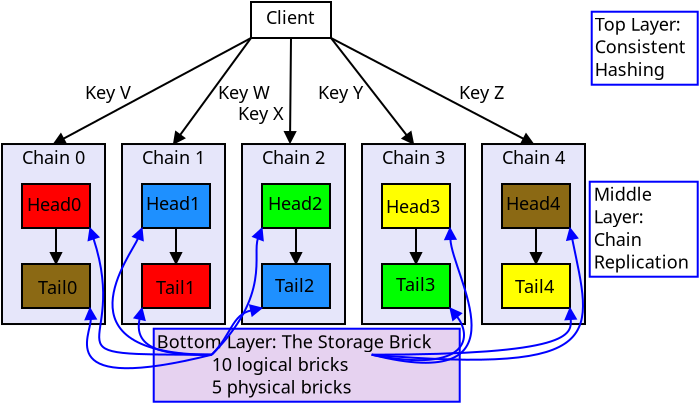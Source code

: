 <?xml version="1.0" encoding="UTF-8"?>
<dia:diagram xmlns:dia="http://www.lysator.liu.se/~alla/dia/">
  <dia:layer name="Background" visible="true" active="true">
    <dia:object type="Standard - Box" version="0" id="O0">
      <dia:attribute name="obj_pos">
        <dia:point val="30,0.85"/>
      </dia:attribute>
      <dia:attribute name="obj_bb">
        <dia:rectangle val="29.95,0.8;35.35,4.55"/>
      </dia:attribute>
      <dia:attribute name="elem_corner">
        <dia:point val="30,0.85"/>
      </dia:attribute>
      <dia:attribute name="elem_width">
        <dia:real val="5.3"/>
      </dia:attribute>
      <dia:attribute name="elem_height">
        <dia:real val="3.65"/>
      </dia:attribute>
      <dia:attribute name="border_width">
        <dia:real val="0.1"/>
      </dia:attribute>
      <dia:attribute name="border_color">
        <dia:color val="#0000ff"/>
      </dia:attribute>
      <dia:attribute name="show_background">
        <dia:boolean val="true"/>
      </dia:attribute>
    </dia:object>
    <dia:object type="Standard - Box" version="0" id="O1">
      <dia:attribute name="obj_pos">
        <dia:point val="29.9,9.35"/>
      </dia:attribute>
      <dia:attribute name="obj_bb">
        <dia:rectangle val="29.85,9.3;35.35,14.15"/>
      </dia:attribute>
      <dia:attribute name="elem_corner">
        <dia:point val="29.9,9.35"/>
      </dia:attribute>
      <dia:attribute name="elem_width">
        <dia:real val="5.4"/>
      </dia:attribute>
      <dia:attribute name="elem_height">
        <dia:real val="4.75"/>
      </dia:attribute>
      <dia:attribute name="border_width">
        <dia:real val="0.1"/>
      </dia:attribute>
      <dia:attribute name="border_color">
        <dia:color val="#0000ff"/>
      </dia:attribute>
      <dia:attribute name="show_background">
        <dia:boolean val="true"/>
      </dia:attribute>
    </dia:object>
    <dia:object type="Standard - Box" version="0" id="O2">
      <dia:attribute name="obj_pos">
        <dia:point val="8.1,16.7"/>
      </dia:attribute>
      <dia:attribute name="obj_bb">
        <dia:rectangle val="8.05,16.65;23.45,20.4"/>
      </dia:attribute>
      <dia:attribute name="elem_corner">
        <dia:point val="8.1,16.7"/>
      </dia:attribute>
      <dia:attribute name="elem_width">
        <dia:real val="15.3"/>
      </dia:attribute>
      <dia:attribute name="elem_height">
        <dia:real val="3.65"/>
      </dia:attribute>
      <dia:attribute name="border_width">
        <dia:real val="0.1"/>
      </dia:attribute>
      <dia:attribute name="border_color">
        <dia:color val="#0000ff"/>
      </dia:attribute>
      <dia:attribute name="inner_color">
        <dia:color val="#e6d2f0"/>
      </dia:attribute>
      <dia:attribute name="show_background">
        <dia:boolean val="true"/>
      </dia:attribute>
    </dia:object>
    <dia:group>
      <dia:group>
        <dia:object type="Standard - Box" version="0" id="O3">
          <dia:attribute name="obj_pos">
            <dia:point val="0.514,7.465"/>
          </dia:attribute>
          <dia:attribute name="obj_bb">
            <dia:rectangle val="0.464,7.415;5.714,16.515"/>
          </dia:attribute>
          <dia:attribute name="elem_corner">
            <dia:point val="0.514,7.465"/>
          </dia:attribute>
          <dia:attribute name="elem_width">
            <dia:real val="5.15"/>
          </dia:attribute>
          <dia:attribute name="elem_height">
            <dia:real val="9"/>
          </dia:attribute>
          <dia:attribute name="border_width">
            <dia:real val="0.1"/>
          </dia:attribute>
          <dia:attribute name="inner_color">
            <dia:color val="#e6e6fa"/>
          </dia:attribute>
          <dia:attribute name="show_background">
            <dia:boolean val="true"/>
          </dia:attribute>
        </dia:object>
        <dia:object type="Standard - Box" version="0" id="O4">
          <dia:attribute name="obj_pos">
            <dia:point val="1.514,9.464"/>
          </dia:attribute>
          <dia:attribute name="obj_bb">
            <dia:rectangle val="1.464,9.415;4.964,11.714"/>
          </dia:attribute>
          <dia:attribute name="elem_corner">
            <dia:point val="1.514,9.464"/>
          </dia:attribute>
          <dia:attribute name="elem_width">
            <dia:real val="3.4"/>
          </dia:attribute>
          <dia:attribute name="elem_height">
            <dia:real val="2.2"/>
          </dia:attribute>
          <dia:attribute name="border_width">
            <dia:real val="0.1"/>
          </dia:attribute>
          <dia:attribute name="inner_color">
            <dia:color val="#ff0000"/>
          </dia:attribute>
          <dia:attribute name="show_background">
            <dia:boolean val="true"/>
          </dia:attribute>
        </dia:object>
        <dia:object type="Standard - Box" version="0" id="O5">
          <dia:attribute name="obj_pos">
            <dia:point val="1.514,13.464"/>
          </dia:attribute>
          <dia:attribute name="obj_bb">
            <dia:rectangle val="1.464,13.415;4.964,15.714"/>
          </dia:attribute>
          <dia:attribute name="elem_corner">
            <dia:point val="1.514,13.464"/>
          </dia:attribute>
          <dia:attribute name="elem_width">
            <dia:real val="3.4"/>
          </dia:attribute>
          <dia:attribute name="elem_height">
            <dia:real val="2.2"/>
          </dia:attribute>
          <dia:attribute name="border_width">
            <dia:real val="0.1"/>
          </dia:attribute>
          <dia:attribute name="inner_color">
            <dia:color val="#8b6914"/>
          </dia:attribute>
          <dia:attribute name="show_background">
            <dia:boolean val="true"/>
          </dia:attribute>
        </dia:object>
        <dia:object type="Standard - Line" version="0" id="O6">
          <dia:attribute name="obj_pos">
            <dia:point val="3.214,13.464"/>
          </dia:attribute>
          <dia:attribute name="obj_bb">
            <dia:rectangle val="2.883,11.614;3.545,13.526"/>
          </dia:attribute>
          <dia:attribute name="conn_endpoints">
            <dia:point val="3.214,13.464"/>
            <dia:point val="3.214,11.665"/>
          </dia:attribute>
          <dia:attribute name="numcp">
            <dia:int val="1"/>
          </dia:attribute>
          <dia:attribute name="start_arrow">
            <dia:enum val="3"/>
          </dia:attribute>
          <dia:attribute name="start_arrow_length">
            <dia:real val="0.5"/>
          </dia:attribute>
          <dia:attribute name="start_arrow_width">
            <dia:real val="0.5"/>
          </dia:attribute>
          <dia:connections>
            <dia:connection handle="0" to="O5" connection="1"/>
            <dia:connection handle="1" to="O4" connection="6"/>
          </dia:connections>
        </dia:object>
        <dia:object type="Standard - Text" version="1" id="O7">
          <dia:attribute name="obj_pos">
            <dia:point val="1.514,8.464"/>
          </dia:attribute>
          <dia:attribute name="obj_bb">
            <dia:rectangle val="1.514,7.625;4.957,8.68"/>
          </dia:attribute>
          <dia:attribute name="text">
            <dia:composite type="text">
              <dia:attribute name="string">
                <dia:string>#Chain 0#</dia:string>
              </dia:attribute>
              <dia:attribute name="font">
                <dia:font family="sans" style="0" name="Helvetica"/>
              </dia:attribute>
              <dia:attribute name="height">
                <dia:real val="1.129"/>
              </dia:attribute>
              <dia:attribute name="pos">
                <dia:point val="1.514,8.464"/>
              </dia:attribute>
              <dia:attribute name="color">
                <dia:color val="#000000"/>
              </dia:attribute>
              <dia:attribute name="alignment">
                <dia:enum val="0"/>
              </dia:attribute>
            </dia:composite>
          </dia:attribute>
          <dia:attribute name="valign">
            <dia:enum val="3"/>
          </dia:attribute>
        </dia:object>
        <dia:object type="Standard - Text" version="1" id="O8">
          <dia:attribute name="obj_pos">
            <dia:point val="1.764,10.815"/>
          </dia:attribute>
          <dia:attribute name="obj_bb">
            <dia:rectangle val="1.764,9.975;4.699,11.03"/>
          </dia:attribute>
          <dia:attribute name="text">
            <dia:composite type="text">
              <dia:attribute name="string">
                <dia:string>#Head0#</dia:string>
              </dia:attribute>
              <dia:attribute name="font">
                <dia:font family="sans" style="0" name="Helvetica"/>
              </dia:attribute>
              <dia:attribute name="height">
                <dia:real val="1.129"/>
              </dia:attribute>
              <dia:attribute name="pos">
                <dia:point val="1.764,10.815"/>
              </dia:attribute>
              <dia:attribute name="color">
                <dia:color val="#000000"/>
              </dia:attribute>
              <dia:attribute name="alignment">
                <dia:enum val="0"/>
              </dia:attribute>
            </dia:composite>
          </dia:attribute>
          <dia:attribute name="valign">
            <dia:enum val="3"/>
          </dia:attribute>
        </dia:object>
        <dia:object type="Standard - Text" version="1" id="O9">
          <dia:attribute name="obj_pos">
            <dia:point val="2.314,14.964"/>
          </dia:attribute>
          <dia:attribute name="obj_bb">
            <dia:rectangle val="2.314,14.124;4.347,15.18"/>
          </dia:attribute>
          <dia:attribute name="text">
            <dia:composite type="text">
              <dia:attribute name="string">
                <dia:string>#Tail0#</dia:string>
              </dia:attribute>
              <dia:attribute name="font">
                <dia:font family="sans" style="0" name="Helvetica"/>
              </dia:attribute>
              <dia:attribute name="height">
                <dia:real val="1.129"/>
              </dia:attribute>
              <dia:attribute name="pos">
                <dia:point val="2.314,14.964"/>
              </dia:attribute>
              <dia:attribute name="color">
                <dia:color val="#000000"/>
              </dia:attribute>
              <dia:attribute name="alignment">
                <dia:enum val="0"/>
              </dia:attribute>
            </dia:composite>
          </dia:attribute>
          <dia:attribute name="valign">
            <dia:enum val="3"/>
          </dia:attribute>
        </dia:object>
      </dia:group>
      <dia:group>
        <dia:object type="Standard - Box" version="0" id="O10">
          <dia:attribute name="obj_pos">
            <dia:point val="6.514,7.465"/>
          </dia:attribute>
          <dia:attribute name="obj_bb">
            <dia:rectangle val="6.464,7.415;11.714,16.515"/>
          </dia:attribute>
          <dia:attribute name="elem_corner">
            <dia:point val="6.514,7.465"/>
          </dia:attribute>
          <dia:attribute name="elem_width">
            <dia:real val="5.15"/>
          </dia:attribute>
          <dia:attribute name="elem_height">
            <dia:real val="9"/>
          </dia:attribute>
          <dia:attribute name="border_width">
            <dia:real val="0.1"/>
          </dia:attribute>
          <dia:attribute name="inner_color">
            <dia:color val="#e6e6fa"/>
          </dia:attribute>
          <dia:attribute name="show_background">
            <dia:boolean val="true"/>
          </dia:attribute>
        </dia:object>
        <dia:object type="Standard - Box" version="0" id="O11">
          <dia:attribute name="obj_pos">
            <dia:point val="7.514,9.464"/>
          </dia:attribute>
          <dia:attribute name="obj_bb">
            <dia:rectangle val="7.464,9.415;10.964,11.714"/>
          </dia:attribute>
          <dia:attribute name="elem_corner">
            <dia:point val="7.514,9.464"/>
          </dia:attribute>
          <dia:attribute name="elem_width">
            <dia:real val="3.4"/>
          </dia:attribute>
          <dia:attribute name="elem_height">
            <dia:real val="2.2"/>
          </dia:attribute>
          <dia:attribute name="border_width">
            <dia:real val="0.1"/>
          </dia:attribute>
          <dia:attribute name="inner_color">
            <dia:color val="#1e90ff"/>
          </dia:attribute>
          <dia:attribute name="show_background">
            <dia:boolean val="true"/>
          </dia:attribute>
        </dia:object>
        <dia:object type="Standard - Box" version="0" id="O12">
          <dia:attribute name="obj_pos">
            <dia:point val="7.514,13.464"/>
          </dia:attribute>
          <dia:attribute name="obj_bb">
            <dia:rectangle val="7.464,13.415;10.964,15.714"/>
          </dia:attribute>
          <dia:attribute name="elem_corner">
            <dia:point val="7.514,13.464"/>
          </dia:attribute>
          <dia:attribute name="elem_width">
            <dia:real val="3.4"/>
          </dia:attribute>
          <dia:attribute name="elem_height">
            <dia:real val="2.2"/>
          </dia:attribute>
          <dia:attribute name="border_width">
            <dia:real val="0.1"/>
          </dia:attribute>
          <dia:attribute name="inner_color">
            <dia:color val="#ff0000"/>
          </dia:attribute>
          <dia:attribute name="show_background">
            <dia:boolean val="true"/>
          </dia:attribute>
        </dia:object>
        <dia:object type="Standard - Line" version="0" id="O13">
          <dia:attribute name="obj_pos">
            <dia:point val="9.214,13.464"/>
          </dia:attribute>
          <dia:attribute name="obj_bb">
            <dia:rectangle val="8.883,11.614;9.545,13.526"/>
          </dia:attribute>
          <dia:attribute name="conn_endpoints">
            <dia:point val="9.214,13.464"/>
            <dia:point val="9.214,11.665"/>
          </dia:attribute>
          <dia:attribute name="numcp">
            <dia:int val="1"/>
          </dia:attribute>
          <dia:attribute name="start_arrow">
            <dia:enum val="3"/>
          </dia:attribute>
          <dia:attribute name="start_arrow_length">
            <dia:real val="0.5"/>
          </dia:attribute>
          <dia:attribute name="start_arrow_width">
            <dia:real val="0.5"/>
          </dia:attribute>
          <dia:connections>
            <dia:connection handle="0" to="O12" connection="1"/>
            <dia:connection handle="1" to="O11" connection="6"/>
          </dia:connections>
        </dia:object>
        <dia:object type="Standard - Text" version="1" id="O14">
          <dia:attribute name="obj_pos">
            <dia:point val="7.514,8.464"/>
          </dia:attribute>
          <dia:attribute name="obj_bb">
            <dia:rectangle val="7.514,7.625;10.957,8.68"/>
          </dia:attribute>
          <dia:attribute name="text">
            <dia:composite type="text">
              <dia:attribute name="string">
                <dia:string>#Chain 1#</dia:string>
              </dia:attribute>
              <dia:attribute name="font">
                <dia:font family="sans" style="0" name="Helvetica"/>
              </dia:attribute>
              <dia:attribute name="height">
                <dia:real val="1.129"/>
              </dia:attribute>
              <dia:attribute name="pos">
                <dia:point val="7.514,8.464"/>
              </dia:attribute>
              <dia:attribute name="color">
                <dia:color val="#000000"/>
              </dia:attribute>
              <dia:attribute name="alignment">
                <dia:enum val="0"/>
              </dia:attribute>
            </dia:composite>
          </dia:attribute>
          <dia:attribute name="valign">
            <dia:enum val="3"/>
          </dia:attribute>
        </dia:object>
        <dia:object type="Standard - Text" version="1" id="O15">
          <dia:attribute name="obj_pos">
            <dia:point val="7.714,10.764"/>
          </dia:attribute>
          <dia:attribute name="obj_bb">
            <dia:rectangle val="7.714,9.925;10.649,10.979"/>
          </dia:attribute>
          <dia:attribute name="text">
            <dia:composite type="text">
              <dia:attribute name="string">
                <dia:string>#Head1#</dia:string>
              </dia:attribute>
              <dia:attribute name="font">
                <dia:font family="sans" style="0" name="Helvetica"/>
              </dia:attribute>
              <dia:attribute name="height">
                <dia:real val="1.129"/>
              </dia:attribute>
              <dia:attribute name="pos">
                <dia:point val="7.714,10.764"/>
              </dia:attribute>
              <dia:attribute name="color">
                <dia:color val="#000000"/>
              </dia:attribute>
              <dia:attribute name="alignment">
                <dia:enum val="0"/>
              </dia:attribute>
            </dia:composite>
          </dia:attribute>
          <dia:attribute name="valign">
            <dia:enum val="3"/>
          </dia:attribute>
        </dia:object>
        <dia:object type="Standard - Text" version="1" id="O16">
          <dia:attribute name="obj_pos">
            <dia:point val="8.214,14.964"/>
          </dia:attribute>
          <dia:attribute name="obj_bb">
            <dia:rectangle val="8.214,14.124;10.247,15.18"/>
          </dia:attribute>
          <dia:attribute name="text">
            <dia:composite type="text">
              <dia:attribute name="string">
                <dia:string>#Tail1#</dia:string>
              </dia:attribute>
              <dia:attribute name="font">
                <dia:font family="sans" style="0" name="Helvetica"/>
              </dia:attribute>
              <dia:attribute name="height">
                <dia:real val="1.129"/>
              </dia:attribute>
              <dia:attribute name="pos">
                <dia:point val="8.214,14.964"/>
              </dia:attribute>
              <dia:attribute name="color">
                <dia:color val="#000000"/>
              </dia:attribute>
              <dia:attribute name="alignment">
                <dia:enum val="0"/>
              </dia:attribute>
            </dia:composite>
          </dia:attribute>
          <dia:attribute name="valign">
            <dia:enum val="3"/>
          </dia:attribute>
        </dia:object>
      </dia:group>
      <dia:group>
        <dia:object type="Standard - Box" version="0" id="O17">
          <dia:attribute name="obj_pos">
            <dia:point val="12.514,7.465"/>
          </dia:attribute>
          <dia:attribute name="obj_bb">
            <dia:rectangle val="12.464,7.415;17.714,16.515"/>
          </dia:attribute>
          <dia:attribute name="elem_corner">
            <dia:point val="12.514,7.465"/>
          </dia:attribute>
          <dia:attribute name="elem_width">
            <dia:real val="5.15"/>
          </dia:attribute>
          <dia:attribute name="elem_height">
            <dia:real val="9"/>
          </dia:attribute>
          <dia:attribute name="border_width">
            <dia:real val="0.1"/>
          </dia:attribute>
          <dia:attribute name="inner_color">
            <dia:color val="#e6e6fa"/>
          </dia:attribute>
          <dia:attribute name="show_background">
            <dia:boolean val="true"/>
          </dia:attribute>
        </dia:object>
        <dia:object type="Standard - Box" version="0" id="O18">
          <dia:attribute name="obj_pos">
            <dia:point val="13.514,9.464"/>
          </dia:attribute>
          <dia:attribute name="obj_bb">
            <dia:rectangle val="13.464,9.415;16.964,11.714"/>
          </dia:attribute>
          <dia:attribute name="elem_corner">
            <dia:point val="13.514,9.464"/>
          </dia:attribute>
          <dia:attribute name="elem_width">
            <dia:real val="3.4"/>
          </dia:attribute>
          <dia:attribute name="elem_height">
            <dia:real val="2.2"/>
          </dia:attribute>
          <dia:attribute name="border_width">
            <dia:real val="0.1"/>
          </dia:attribute>
          <dia:attribute name="inner_color">
            <dia:color val="#00ff00"/>
          </dia:attribute>
          <dia:attribute name="show_background">
            <dia:boolean val="true"/>
          </dia:attribute>
        </dia:object>
        <dia:object type="Standard - Box" version="0" id="O19">
          <dia:attribute name="obj_pos">
            <dia:point val="13.514,13.464"/>
          </dia:attribute>
          <dia:attribute name="obj_bb">
            <dia:rectangle val="13.464,13.415;16.964,15.714"/>
          </dia:attribute>
          <dia:attribute name="elem_corner">
            <dia:point val="13.514,13.464"/>
          </dia:attribute>
          <dia:attribute name="elem_width">
            <dia:real val="3.4"/>
          </dia:attribute>
          <dia:attribute name="elem_height">
            <dia:real val="2.2"/>
          </dia:attribute>
          <dia:attribute name="border_width">
            <dia:real val="0.1"/>
          </dia:attribute>
          <dia:attribute name="inner_color">
            <dia:color val="#1e90ff"/>
          </dia:attribute>
          <dia:attribute name="show_background">
            <dia:boolean val="true"/>
          </dia:attribute>
        </dia:object>
        <dia:object type="Standard - Line" version="0" id="O20">
          <dia:attribute name="obj_pos">
            <dia:point val="15.214,13.464"/>
          </dia:attribute>
          <dia:attribute name="obj_bb">
            <dia:rectangle val="14.883,11.614;15.545,13.526"/>
          </dia:attribute>
          <dia:attribute name="conn_endpoints">
            <dia:point val="15.214,13.464"/>
            <dia:point val="15.214,11.665"/>
          </dia:attribute>
          <dia:attribute name="numcp">
            <dia:int val="1"/>
          </dia:attribute>
          <dia:attribute name="start_arrow">
            <dia:enum val="3"/>
          </dia:attribute>
          <dia:attribute name="start_arrow_length">
            <dia:real val="0.5"/>
          </dia:attribute>
          <dia:attribute name="start_arrow_width">
            <dia:real val="0.5"/>
          </dia:attribute>
          <dia:connections>
            <dia:connection handle="0" to="O19" connection="1"/>
            <dia:connection handle="1" to="O18" connection="6"/>
          </dia:connections>
        </dia:object>
        <dia:object type="Standard - Text" version="1" id="O21">
          <dia:attribute name="obj_pos">
            <dia:point val="13.514,8.464"/>
          </dia:attribute>
          <dia:attribute name="obj_bb">
            <dia:rectangle val="13.514,7.625;16.954,8.68"/>
          </dia:attribute>
          <dia:attribute name="text">
            <dia:composite type="text">
              <dia:attribute name="string">
                <dia:string>#Chain 2#</dia:string>
              </dia:attribute>
              <dia:attribute name="font">
                <dia:font family="sans" style="0" name="Helvetica"/>
              </dia:attribute>
              <dia:attribute name="height">
                <dia:real val="1.129"/>
              </dia:attribute>
              <dia:attribute name="pos">
                <dia:point val="13.514,8.464"/>
              </dia:attribute>
              <dia:attribute name="color">
                <dia:color val="#000000"/>
              </dia:attribute>
              <dia:attribute name="alignment">
                <dia:enum val="0"/>
              </dia:attribute>
            </dia:composite>
          </dia:attribute>
          <dia:attribute name="valign">
            <dia:enum val="3"/>
          </dia:attribute>
        </dia:object>
        <dia:object type="Standard - Text" version="1" id="O22">
          <dia:attribute name="obj_pos">
            <dia:point val="13.814,10.764"/>
          </dia:attribute>
          <dia:attribute name="obj_bb">
            <dia:rectangle val="13.814,9.925;16.747,10.979"/>
          </dia:attribute>
          <dia:attribute name="text">
            <dia:composite type="text">
              <dia:attribute name="string">
                <dia:string>#Head2#</dia:string>
              </dia:attribute>
              <dia:attribute name="font">
                <dia:font family="sans" style="0" name="Helvetica"/>
              </dia:attribute>
              <dia:attribute name="height">
                <dia:real val="1.129"/>
              </dia:attribute>
              <dia:attribute name="pos">
                <dia:point val="13.814,10.764"/>
              </dia:attribute>
              <dia:attribute name="color">
                <dia:color val="#000000"/>
              </dia:attribute>
              <dia:attribute name="alignment">
                <dia:enum val="0"/>
              </dia:attribute>
            </dia:composite>
          </dia:attribute>
          <dia:attribute name="valign">
            <dia:enum val="3"/>
          </dia:attribute>
        </dia:object>
        <dia:object type="Standard - Text" version="1" id="O23">
          <dia:attribute name="obj_pos">
            <dia:point val="14.164,14.864"/>
          </dia:attribute>
          <dia:attribute name="obj_bb">
            <dia:rectangle val="14.164,14.024;16.194,15.079"/>
          </dia:attribute>
          <dia:attribute name="text">
            <dia:composite type="text">
              <dia:attribute name="string">
                <dia:string>#Tail2#</dia:string>
              </dia:attribute>
              <dia:attribute name="font">
                <dia:font family="sans" style="0" name="Helvetica"/>
              </dia:attribute>
              <dia:attribute name="height">
                <dia:real val="1.129"/>
              </dia:attribute>
              <dia:attribute name="pos">
                <dia:point val="14.164,14.864"/>
              </dia:attribute>
              <dia:attribute name="color">
                <dia:color val="#000000"/>
              </dia:attribute>
              <dia:attribute name="alignment">
                <dia:enum val="0"/>
              </dia:attribute>
            </dia:composite>
          </dia:attribute>
          <dia:attribute name="valign">
            <dia:enum val="3"/>
          </dia:attribute>
        </dia:object>
      </dia:group>
      <dia:group>
        <dia:object type="Standard - Box" version="0" id="O24">
          <dia:attribute name="obj_pos">
            <dia:point val="18.514,7.465"/>
          </dia:attribute>
          <dia:attribute name="obj_bb">
            <dia:rectangle val="18.464,7.415;23.714,16.515"/>
          </dia:attribute>
          <dia:attribute name="elem_corner">
            <dia:point val="18.514,7.465"/>
          </dia:attribute>
          <dia:attribute name="elem_width">
            <dia:real val="5.15"/>
          </dia:attribute>
          <dia:attribute name="elem_height">
            <dia:real val="9"/>
          </dia:attribute>
          <dia:attribute name="border_width">
            <dia:real val="0.1"/>
          </dia:attribute>
          <dia:attribute name="inner_color">
            <dia:color val="#e6e6fa"/>
          </dia:attribute>
          <dia:attribute name="show_background">
            <dia:boolean val="true"/>
          </dia:attribute>
        </dia:object>
        <dia:object type="Standard - Box" version="0" id="O25">
          <dia:attribute name="obj_pos">
            <dia:point val="19.514,9.464"/>
          </dia:attribute>
          <dia:attribute name="obj_bb">
            <dia:rectangle val="19.464,9.415;22.964,11.714"/>
          </dia:attribute>
          <dia:attribute name="elem_corner">
            <dia:point val="19.514,9.464"/>
          </dia:attribute>
          <dia:attribute name="elem_width">
            <dia:real val="3.4"/>
          </dia:attribute>
          <dia:attribute name="elem_height">
            <dia:real val="2.2"/>
          </dia:attribute>
          <dia:attribute name="border_width">
            <dia:real val="0.1"/>
          </dia:attribute>
          <dia:attribute name="inner_color">
            <dia:color val="#ffff00"/>
          </dia:attribute>
          <dia:attribute name="show_background">
            <dia:boolean val="true"/>
          </dia:attribute>
        </dia:object>
        <dia:object type="Standard - Box" version="0" id="O26">
          <dia:attribute name="obj_pos">
            <dia:point val="19.514,13.464"/>
          </dia:attribute>
          <dia:attribute name="obj_bb">
            <dia:rectangle val="19.464,13.415;22.964,15.714"/>
          </dia:attribute>
          <dia:attribute name="elem_corner">
            <dia:point val="19.514,13.464"/>
          </dia:attribute>
          <dia:attribute name="elem_width">
            <dia:real val="3.4"/>
          </dia:attribute>
          <dia:attribute name="elem_height">
            <dia:real val="2.2"/>
          </dia:attribute>
          <dia:attribute name="border_width">
            <dia:real val="0.1"/>
          </dia:attribute>
          <dia:attribute name="inner_color">
            <dia:color val="#00ff00"/>
          </dia:attribute>
          <dia:attribute name="show_background">
            <dia:boolean val="true"/>
          </dia:attribute>
        </dia:object>
        <dia:object type="Standard - Line" version="0" id="O27">
          <dia:attribute name="obj_pos">
            <dia:point val="21.214,13.464"/>
          </dia:attribute>
          <dia:attribute name="obj_bb">
            <dia:rectangle val="20.883,11.614;21.545,13.526"/>
          </dia:attribute>
          <dia:attribute name="conn_endpoints">
            <dia:point val="21.214,13.464"/>
            <dia:point val="21.214,11.665"/>
          </dia:attribute>
          <dia:attribute name="numcp">
            <dia:int val="1"/>
          </dia:attribute>
          <dia:attribute name="start_arrow">
            <dia:enum val="3"/>
          </dia:attribute>
          <dia:attribute name="start_arrow_length">
            <dia:real val="0.5"/>
          </dia:attribute>
          <dia:attribute name="start_arrow_width">
            <dia:real val="0.5"/>
          </dia:attribute>
          <dia:connections>
            <dia:connection handle="0" to="O26" connection="1"/>
            <dia:connection handle="1" to="O25" connection="6"/>
          </dia:connections>
        </dia:object>
        <dia:object type="Standard - Text" version="1" id="O28">
          <dia:attribute name="obj_pos">
            <dia:point val="19.514,8.464"/>
          </dia:attribute>
          <dia:attribute name="obj_bb">
            <dia:rectangle val="19.514,7.625;22.957,8.68"/>
          </dia:attribute>
          <dia:attribute name="text">
            <dia:composite type="text">
              <dia:attribute name="string">
                <dia:string>#Chain 3#</dia:string>
              </dia:attribute>
              <dia:attribute name="font">
                <dia:font family="sans" style="0" name="Helvetica"/>
              </dia:attribute>
              <dia:attribute name="height">
                <dia:real val="1.129"/>
              </dia:attribute>
              <dia:attribute name="pos">
                <dia:point val="19.514,8.464"/>
              </dia:attribute>
              <dia:attribute name="color">
                <dia:color val="#000000"/>
              </dia:attribute>
              <dia:attribute name="alignment">
                <dia:enum val="0"/>
              </dia:attribute>
            </dia:composite>
          </dia:attribute>
          <dia:attribute name="valign">
            <dia:enum val="3"/>
          </dia:attribute>
        </dia:object>
        <dia:object type="Standard - Text" version="1" id="O29">
          <dia:attribute name="obj_pos">
            <dia:point val="20.214,14.815"/>
          </dia:attribute>
          <dia:attribute name="obj_bb">
            <dia:rectangle val="20.214,13.975;22.247,15.03"/>
          </dia:attribute>
          <dia:attribute name="text">
            <dia:composite type="text">
              <dia:attribute name="string">
                <dia:string>#Tail3#</dia:string>
              </dia:attribute>
              <dia:attribute name="font">
                <dia:font family="sans" style="0" name="Helvetica"/>
              </dia:attribute>
              <dia:attribute name="height">
                <dia:real val="1.129"/>
              </dia:attribute>
              <dia:attribute name="pos">
                <dia:point val="20.214,14.815"/>
              </dia:attribute>
              <dia:attribute name="color">
                <dia:color val="#000000"/>
              </dia:attribute>
              <dia:attribute name="alignment">
                <dia:enum val="0"/>
              </dia:attribute>
            </dia:composite>
          </dia:attribute>
          <dia:attribute name="valign">
            <dia:enum val="3"/>
          </dia:attribute>
        </dia:object>
        <dia:object type="Standard - Text" version="1" id="O30">
          <dia:attribute name="obj_pos">
            <dia:point val="19.714,10.915"/>
          </dia:attribute>
          <dia:attribute name="obj_bb">
            <dia:rectangle val="19.714,10.075;22.649,11.13"/>
          </dia:attribute>
          <dia:attribute name="text">
            <dia:composite type="text">
              <dia:attribute name="string">
                <dia:string>#Head3#</dia:string>
              </dia:attribute>
              <dia:attribute name="font">
                <dia:font family="sans" style="0" name="Helvetica"/>
              </dia:attribute>
              <dia:attribute name="height">
                <dia:real val="1.129"/>
              </dia:attribute>
              <dia:attribute name="pos">
                <dia:point val="19.714,10.915"/>
              </dia:attribute>
              <dia:attribute name="color">
                <dia:color val="#000000"/>
              </dia:attribute>
              <dia:attribute name="alignment">
                <dia:enum val="0"/>
              </dia:attribute>
            </dia:composite>
          </dia:attribute>
          <dia:attribute name="valign">
            <dia:enum val="3"/>
          </dia:attribute>
        </dia:object>
      </dia:group>
      <dia:group>
        <dia:object type="Standard - Box" version="0" id="O31">
          <dia:attribute name="obj_pos">
            <dia:point val="24.514,7.465"/>
          </dia:attribute>
          <dia:attribute name="obj_bb">
            <dia:rectangle val="24.464,7.415;29.714,16.515"/>
          </dia:attribute>
          <dia:attribute name="elem_corner">
            <dia:point val="24.514,7.465"/>
          </dia:attribute>
          <dia:attribute name="elem_width">
            <dia:real val="5.15"/>
          </dia:attribute>
          <dia:attribute name="elem_height">
            <dia:real val="9"/>
          </dia:attribute>
          <dia:attribute name="border_width">
            <dia:real val="0.1"/>
          </dia:attribute>
          <dia:attribute name="inner_color">
            <dia:color val="#e6e6fa"/>
          </dia:attribute>
          <dia:attribute name="show_background">
            <dia:boolean val="true"/>
          </dia:attribute>
        </dia:object>
        <dia:object type="Standard - Box" version="0" id="O32">
          <dia:attribute name="obj_pos">
            <dia:point val="25.514,9.464"/>
          </dia:attribute>
          <dia:attribute name="obj_bb">
            <dia:rectangle val="25.464,9.415;28.964,11.714"/>
          </dia:attribute>
          <dia:attribute name="elem_corner">
            <dia:point val="25.514,9.464"/>
          </dia:attribute>
          <dia:attribute name="elem_width">
            <dia:real val="3.4"/>
          </dia:attribute>
          <dia:attribute name="elem_height">
            <dia:real val="2.2"/>
          </dia:attribute>
          <dia:attribute name="border_width">
            <dia:real val="0.1"/>
          </dia:attribute>
          <dia:attribute name="inner_color">
            <dia:color val="#8b6914"/>
          </dia:attribute>
          <dia:attribute name="show_background">
            <dia:boolean val="true"/>
          </dia:attribute>
        </dia:object>
        <dia:object type="Standard - Box" version="0" id="O33">
          <dia:attribute name="obj_pos">
            <dia:point val="25.514,13.464"/>
          </dia:attribute>
          <dia:attribute name="obj_bb">
            <dia:rectangle val="25.464,13.415;28.964,15.714"/>
          </dia:attribute>
          <dia:attribute name="elem_corner">
            <dia:point val="25.514,13.464"/>
          </dia:attribute>
          <dia:attribute name="elem_width">
            <dia:real val="3.4"/>
          </dia:attribute>
          <dia:attribute name="elem_height">
            <dia:real val="2.2"/>
          </dia:attribute>
          <dia:attribute name="border_width">
            <dia:real val="0.1"/>
          </dia:attribute>
          <dia:attribute name="inner_color">
            <dia:color val="#ffff00"/>
          </dia:attribute>
          <dia:attribute name="show_background">
            <dia:boolean val="true"/>
          </dia:attribute>
        </dia:object>
        <dia:object type="Standard - Line" version="0" id="O34">
          <dia:attribute name="obj_pos">
            <dia:point val="27.214,13.464"/>
          </dia:attribute>
          <dia:attribute name="obj_bb">
            <dia:rectangle val="26.883,11.614;27.545,13.526"/>
          </dia:attribute>
          <dia:attribute name="conn_endpoints">
            <dia:point val="27.214,13.464"/>
            <dia:point val="27.214,11.665"/>
          </dia:attribute>
          <dia:attribute name="numcp">
            <dia:int val="1"/>
          </dia:attribute>
          <dia:attribute name="start_arrow">
            <dia:enum val="3"/>
          </dia:attribute>
          <dia:attribute name="start_arrow_length">
            <dia:real val="0.5"/>
          </dia:attribute>
          <dia:attribute name="start_arrow_width">
            <dia:real val="0.5"/>
          </dia:attribute>
          <dia:connections>
            <dia:connection handle="0" to="O33" connection="1"/>
            <dia:connection handle="1" to="O32" connection="6"/>
          </dia:connections>
        </dia:object>
        <dia:object type="Standard - Text" version="1" id="O35">
          <dia:attribute name="obj_pos">
            <dia:point val="25.514,8.464"/>
          </dia:attribute>
          <dia:attribute name="obj_bb">
            <dia:rectangle val="25.514,7.625;28.957,9.808"/>
          </dia:attribute>
          <dia:attribute name="text">
            <dia:composite type="text">
              <dia:attribute name="string">
                <dia:string>#Chain 4
#</dia:string>
              </dia:attribute>
              <dia:attribute name="font">
                <dia:font family="sans" style="0" name="Helvetica"/>
              </dia:attribute>
              <dia:attribute name="height">
                <dia:real val="1.129"/>
              </dia:attribute>
              <dia:attribute name="pos">
                <dia:point val="25.514,8.464"/>
              </dia:attribute>
              <dia:attribute name="color">
                <dia:color val="#000000"/>
              </dia:attribute>
              <dia:attribute name="alignment">
                <dia:enum val="0"/>
              </dia:attribute>
            </dia:composite>
          </dia:attribute>
          <dia:attribute name="valign">
            <dia:enum val="3"/>
          </dia:attribute>
        </dia:object>
        <dia:object type="Standard - Text" version="1" id="O36">
          <dia:attribute name="obj_pos">
            <dia:point val="25.714,10.764"/>
          </dia:attribute>
          <dia:attribute name="obj_bb">
            <dia:rectangle val="25.714,9.925;28.649,10.979"/>
          </dia:attribute>
          <dia:attribute name="text">
            <dia:composite type="text">
              <dia:attribute name="string">
                <dia:string>#Head4#</dia:string>
              </dia:attribute>
              <dia:attribute name="font">
                <dia:font family="sans" style="0" name="Helvetica"/>
              </dia:attribute>
              <dia:attribute name="height">
                <dia:real val="1.129"/>
              </dia:attribute>
              <dia:attribute name="pos">
                <dia:point val="25.714,10.764"/>
              </dia:attribute>
              <dia:attribute name="color">
                <dia:color val="#000000"/>
              </dia:attribute>
              <dia:attribute name="alignment">
                <dia:enum val="0"/>
              </dia:attribute>
            </dia:composite>
          </dia:attribute>
          <dia:attribute name="valign">
            <dia:enum val="3"/>
          </dia:attribute>
        </dia:object>
        <dia:object type="Standard - Text" version="1" id="O37">
          <dia:attribute name="obj_pos">
            <dia:point val="26.164,14.915"/>
          </dia:attribute>
          <dia:attribute name="obj_bb">
            <dia:rectangle val="26.164,14.075;28.197,15.13"/>
          </dia:attribute>
          <dia:attribute name="text">
            <dia:composite type="text">
              <dia:attribute name="string">
                <dia:string>#Tail4#</dia:string>
              </dia:attribute>
              <dia:attribute name="font">
                <dia:font family="sans" style="0" name="Helvetica"/>
              </dia:attribute>
              <dia:attribute name="height">
                <dia:real val="1.129"/>
              </dia:attribute>
              <dia:attribute name="pos">
                <dia:point val="26.164,14.915"/>
              </dia:attribute>
              <dia:attribute name="color">
                <dia:color val="#000000"/>
              </dia:attribute>
              <dia:attribute name="alignment">
                <dia:enum val="0"/>
              </dia:attribute>
            </dia:composite>
          </dia:attribute>
          <dia:attribute name="valign">
            <dia:enum val="3"/>
          </dia:attribute>
        </dia:object>
      </dia:group>
      <dia:group>
        <dia:object type="Standard - Box" version="0" id="O38">
          <dia:attribute name="obj_pos">
            <dia:point val="12.964,0.364"/>
          </dia:attribute>
          <dia:attribute name="obj_bb">
            <dia:rectangle val="12.914,0.314;17.014,2.214"/>
          </dia:attribute>
          <dia:attribute name="elem_corner">
            <dia:point val="12.964,0.364"/>
          </dia:attribute>
          <dia:attribute name="elem_width">
            <dia:real val="4"/>
          </dia:attribute>
          <dia:attribute name="elem_height">
            <dia:real val="1.8"/>
          </dia:attribute>
          <dia:attribute name="show_background">
            <dia:boolean val="true"/>
          </dia:attribute>
        </dia:object>
        <dia:object type="Standard - Text" version="1" id="O39">
          <dia:attribute name="obj_pos">
            <dia:point val="13.714,1.464"/>
          </dia:attribute>
          <dia:attribute name="obj_bb">
            <dia:rectangle val="13.714,0.624;16.327,1.679"/>
          </dia:attribute>
          <dia:attribute name="text">
            <dia:composite type="text">
              <dia:attribute name="string">
                <dia:string>#Client#</dia:string>
              </dia:attribute>
              <dia:attribute name="font">
                <dia:font family="sans" style="0" name="Helvetica"/>
              </dia:attribute>
              <dia:attribute name="height">
                <dia:real val="1.129"/>
              </dia:attribute>
              <dia:attribute name="pos">
                <dia:point val="13.714,1.464"/>
              </dia:attribute>
              <dia:attribute name="color">
                <dia:color val="#000000"/>
              </dia:attribute>
              <dia:attribute name="alignment">
                <dia:enum val="0"/>
              </dia:attribute>
            </dia:composite>
          </dia:attribute>
          <dia:attribute name="valign">
            <dia:enum val="3"/>
          </dia:attribute>
        </dia:object>
      </dia:group>
      <dia:object type="Standard - Line" version="0" id="O40">
        <dia:attribute name="obj_pos">
          <dia:point val="3.089,7.465"/>
        </dia:attribute>
        <dia:attribute name="obj_bb">
          <dia:rectangle val="3.021,2.097;13.032,7.532"/>
        </dia:attribute>
        <dia:attribute name="conn_endpoints">
          <dia:point val="3.089,7.465"/>
          <dia:point val="12.964,2.164"/>
        </dia:attribute>
        <dia:attribute name="numcp">
          <dia:int val="1"/>
        </dia:attribute>
        <dia:attribute name="start_arrow">
          <dia:enum val="3"/>
        </dia:attribute>
        <dia:attribute name="start_arrow_length">
          <dia:real val="0.5"/>
        </dia:attribute>
        <dia:attribute name="start_arrow_width">
          <dia:real val="0.5"/>
        </dia:attribute>
      </dia:object>
      <dia:object type="Standard - Line" version="0" id="O41">
        <dia:attribute name="obj_pos">
          <dia:point val="9.089,7.465"/>
        </dia:attribute>
        <dia:attribute name="obj_bb">
          <dia:rectangle val="9.019,2.095;13.034,7.534"/>
        </dia:attribute>
        <dia:attribute name="conn_endpoints">
          <dia:point val="9.089,7.465"/>
          <dia:point val="12.964,2.164"/>
        </dia:attribute>
        <dia:attribute name="numcp">
          <dia:int val="1"/>
        </dia:attribute>
        <dia:attribute name="start_arrow">
          <dia:enum val="3"/>
        </dia:attribute>
        <dia:attribute name="start_arrow_length">
          <dia:real val="0.5"/>
        </dia:attribute>
        <dia:attribute name="start_arrow_width">
          <dia:real val="0.5"/>
        </dia:attribute>
      </dia:object>
      <dia:object type="Standard - Line" version="0" id="O42">
        <dia:attribute name="obj_pos">
          <dia:point val="14.914,7.415"/>
        </dia:attribute>
        <dia:attribute name="obj_bb">
          <dia:rectangle val="14.589,2.114;15.251,7.476"/>
        </dia:attribute>
        <dia:attribute name="conn_endpoints">
          <dia:point val="14.914,7.415"/>
          <dia:point val="14.964,2.164"/>
        </dia:attribute>
        <dia:attribute name="numcp">
          <dia:int val="1"/>
        </dia:attribute>
        <dia:attribute name="start_arrow">
          <dia:enum val="3"/>
        </dia:attribute>
        <dia:attribute name="start_arrow_length">
          <dia:real val="0.5"/>
        </dia:attribute>
        <dia:attribute name="start_arrow_width">
          <dia:real val="0.5"/>
        </dia:attribute>
      </dia:object>
      <dia:object type="Standard - Line" version="0" id="O43">
        <dia:attribute name="obj_pos">
          <dia:point val="21.089,7.465"/>
        </dia:attribute>
        <dia:attribute name="obj_bb">
          <dia:rectangle val="16.894,2.094;21.159,7.535"/>
        </dia:attribute>
        <dia:attribute name="conn_endpoints">
          <dia:point val="21.089,7.465"/>
          <dia:point val="16.964,2.164"/>
        </dia:attribute>
        <dia:attribute name="numcp">
          <dia:int val="1"/>
        </dia:attribute>
        <dia:attribute name="start_arrow">
          <dia:enum val="3"/>
        </dia:attribute>
        <dia:attribute name="start_arrow_length">
          <dia:real val="0.5"/>
        </dia:attribute>
        <dia:attribute name="start_arrow_width">
          <dia:real val="0.5"/>
        </dia:attribute>
      </dia:object>
      <dia:object type="Standard - Line" version="0" id="O44">
        <dia:attribute name="obj_pos">
          <dia:point val="27.089,7.465"/>
        </dia:attribute>
        <dia:attribute name="obj_bb">
          <dia:rectangle val="16.897,2.097;27.157,7.532"/>
        </dia:attribute>
        <dia:attribute name="conn_endpoints">
          <dia:point val="27.089,7.465"/>
          <dia:point val="16.964,2.164"/>
        </dia:attribute>
        <dia:attribute name="numcp">
          <dia:int val="1"/>
        </dia:attribute>
        <dia:attribute name="start_arrow">
          <dia:enum val="3"/>
        </dia:attribute>
        <dia:attribute name="start_arrow_length">
          <dia:real val="0.5"/>
        </dia:attribute>
        <dia:attribute name="start_arrow_width">
          <dia:real val="0.5"/>
        </dia:attribute>
      </dia:object>
      <dia:object type="Standard - Text" version="1" id="O45">
        <dia:attribute name="obj_pos">
          <dia:point val="4.664,5.215"/>
        </dia:attribute>
        <dia:attribute name="obj_bb">
          <dia:rectangle val="4.664,4.375;7.207,5.429"/>
        </dia:attribute>
        <dia:attribute name="text">
          <dia:composite type="text">
            <dia:attribute name="string">
              <dia:string>#Key V#</dia:string>
            </dia:attribute>
            <dia:attribute name="font">
              <dia:font family="sans" style="0" name="Helvetica"/>
            </dia:attribute>
            <dia:attribute name="height">
              <dia:real val="1.129"/>
            </dia:attribute>
            <dia:attribute name="pos">
              <dia:point val="4.664,5.215"/>
            </dia:attribute>
            <dia:attribute name="color">
              <dia:color val="#000000"/>
            </dia:attribute>
            <dia:attribute name="alignment">
              <dia:enum val="0"/>
            </dia:attribute>
          </dia:composite>
        </dia:attribute>
        <dia:attribute name="valign">
          <dia:enum val="3"/>
        </dia:attribute>
      </dia:object>
      <dia:object type="Standard - Text" version="1" id="O46">
        <dia:attribute name="obj_pos">
          <dia:point val="11.314,5.215"/>
        </dia:attribute>
        <dia:attribute name="obj_bb">
          <dia:rectangle val="11.314,4.375;14.132,5.429"/>
        </dia:attribute>
        <dia:attribute name="text">
          <dia:composite type="text">
            <dia:attribute name="string">
              <dia:string>#Key W#</dia:string>
            </dia:attribute>
            <dia:attribute name="font">
              <dia:font family="sans" style="0" name="Helvetica"/>
            </dia:attribute>
            <dia:attribute name="height">
              <dia:real val="1.129"/>
            </dia:attribute>
            <dia:attribute name="pos">
              <dia:point val="11.314,5.215"/>
            </dia:attribute>
            <dia:attribute name="color">
              <dia:color val="#000000"/>
            </dia:attribute>
            <dia:attribute name="alignment">
              <dia:enum val="0"/>
            </dia:attribute>
          </dia:composite>
        </dia:attribute>
        <dia:attribute name="valign">
          <dia:enum val="3"/>
        </dia:attribute>
      </dia:object>
      <dia:object type="Standard - Text" version="1" id="O47">
        <dia:attribute name="obj_pos">
          <dia:point val="12.314,6.264"/>
        </dia:attribute>
        <dia:attribute name="obj_bb">
          <dia:rectangle val="12.314,5.425;14.857,6.479"/>
        </dia:attribute>
        <dia:attribute name="text">
          <dia:composite type="text">
            <dia:attribute name="string">
              <dia:string>#Key X#</dia:string>
            </dia:attribute>
            <dia:attribute name="font">
              <dia:font family="sans" style="0" name="Helvetica"/>
            </dia:attribute>
            <dia:attribute name="height">
              <dia:real val="1.129"/>
            </dia:attribute>
            <dia:attribute name="pos">
              <dia:point val="12.314,6.264"/>
            </dia:attribute>
            <dia:attribute name="color">
              <dia:color val="#000000"/>
            </dia:attribute>
            <dia:attribute name="alignment">
              <dia:enum val="0"/>
            </dia:attribute>
          </dia:composite>
        </dia:attribute>
        <dia:attribute name="valign">
          <dia:enum val="3"/>
        </dia:attribute>
      </dia:object>
      <dia:object type="Standard - Text" version="1" id="O48">
        <dia:attribute name="obj_pos">
          <dia:point val="16.314,5.215"/>
        </dia:attribute>
        <dia:attribute name="obj_bb">
          <dia:rectangle val="16.314,4.375;18.789,5.429"/>
        </dia:attribute>
        <dia:attribute name="text">
          <dia:composite type="text">
            <dia:attribute name="string">
              <dia:string>#Key Y#</dia:string>
            </dia:attribute>
            <dia:attribute name="font">
              <dia:font family="sans" style="0" name="Helvetica"/>
            </dia:attribute>
            <dia:attribute name="height">
              <dia:real val="1.129"/>
            </dia:attribute>
            <dia:attribute name="pos">
              <dia:point val="16.314,5.215"/>
            </dia:attribute>
            <dia:attribute name="color">
              <dia:color val="#000000"/>
            </dia:attribute>
            <dia:attribute name="alignment">
              <dia:enum val="0"/>
            </dia:attribute>
          </dia:composite>
        </dia:attribute>
        <dia:attribute name="valign">
          <dia:enum val="3"/>
        </dia:attribute>
      </dia:object>
      <dia:object type="Standard - Text" version="1" id="O49">
        <dia:attribute name="obj_pos">
          <dia:point val="23.364,5.215"/>
        </dia:attribute>
        <dia:attribute name="obj_bb">
          <dia:rectangle val="23.364,4.375;25.907,5.429"/>
        </dia:attribute>
        <dia:attribute name="text">
          <dia:composite type="text">
            <dia:attribute name="string">
              <dia:string>#Key Z#</dia:string>
            </dia:attribute>
            <dia:attribute name="font">
              <dia:font family="sans" style="0" name="Helvetica"/>
            </dia:attribute>
            <dia:attribute name="height">
              <dia:real val="1.129"/>
            </dia:attribute>
            <dia:attribute name="pos">
              <dia:point val="23.364,5.215"/>
            </dia:attribute>
            <dia:attribute name="color">
              <dia:color val="#000000"/>
            </dia:attribute>
            <dia:attribute name="alignment">
              <dia:enum val="0"/>
            </dia:attribute>
          </dia:composite>
        </dia:attribute>
        <dia:attribute name="valign">
          <dia:enum val="3"/>
        </dia:attribute>
      </dia:object>
    </dia:group>
    <dia:object type="Standard - Text" version="1" id="O50">
      <dia:attribute name="obj_pos">
        <dia:point val="8.248,17.682"/>
      </dia:attribute>
      <dia:attribute name="obj_bb">
        <dia:rectangle val="8.248,16.842;23.003,20.155"/>
      </dia:attribute>
      <dia:attribute name="text">
        <dia:composite type="text">
          <dia:attribute name="string">
            <dia:string>#Bottom Layer: The Storage Brick
           10 logical bricks
           5 physical bricks#</dia:string>
          </dia:attribute>
          <dia:attribute name="font">
            <dia:font family="sans" style="0" name="Helvetica"/>
          </dia:attribute>
          <dia:attribute name="height">
            <dia:real val="1.129"/>
          </dia:attribute>
          <dia:attribute name="pos">
            <dia:point val="8.248,17.682"/>
          </dia:attribute>
          <dia:attribute name="color">
            <dia:color val="#000000"/>
          </dia:attribute>
          <dia:attribute name="alignment">
            <dia:enum val="0"/>
          </dia:attribute>
        </dia:composite>
      </dia:attribute>
      <dia:attribute name="valign">
        <dia:enum val="3"/>
      </dia:attribute>
    </dia:object>
    <dia:object type="Standard - Text" version="1" id="O51">
      <dia:attribute name="obj_pos">
        <dia:point val="30.1,10.3"/>
      </dia:attribute>
      <dia:attribute name="obj_bb">
        <dia:rectangle val="30.1,9.46;35.1,13.902"/>
      </dia:attribute>
      <dia:attribute name="text">
        <dia:composite type="text">
          <dia:attribute name="string">
            <dia:string>#Middle
Layer:
Chain
Replication#</dia:string>
          </dia:attribute>
          <dia:attribute name="font">
            <dia:font family="sans" style="0" name="Helvetica"/>
          </dia:attribute>
          <dia:attribute name="height">
            <dia:real val="1.129"/>
          </dia:attribute>
          <dia:attribute name="pos">
            <dia:point val="30.1,10.3"/>
          </dia:attribute>
          <dia:attribute name="color">
            <dia:color val="#000000"/>
          </dia:attribute>
          <dia:attribute name="alignment">
            <dia:enum val="0"/>
          </dia:attribute>
        </dia:composite>
      </dia:attribute>
      <dia:attribute name="valign">
        <dia:enum val="3"/>
      </dia:attribute>
    </dia:object>
    <dia:object type="Standard - Text" version="1" id="O52">
      <dia:attribute name="obj_pos">
        <dia:point val="30.15,1.8"/>
      </dia:attribute>
      <dia:attribute name="obj_bb">
        <dia:rectangle val="30.15,0.96;34.932,4.273"/>
      </dia:attribute>
      <dia:attribute name="text">
        <dia:composite type="text">
          <dia:attribute name="string">
            <dia:string>#Top Layer:
Consistent
Hashing#</dia:string>
          </dia:attribute>
          <dia:attribute name="font">
            <dia:font family="sans" style="0" name="Helvetica"/>
          </dia:attribute>
          <dia:attribute name="height">
            <dia:real val="1.129"/>
          </dia:attribute>
          <dia:attribute name="pos">
            <dia:point val="30.15,1.8"/>
          </dia:attribute>
          <dia:attribute name="color">
            <dia:color val="#000000"/>
          </dia:attribute>
          <dia:attribute name="alignment">
            <dia:enum val="0"/>
          </dia:attribute>
        </dia:composite>
      </dia:attribute>
      <dia:attribute name="valign">
        <dia:enum val="3"/>
      </dia:attribute>
    </dia:object>
    <dia:object type="Standard - BezierLine" version="0" id="O53">
      <dia:attribute name="obj_pos">
        <dia:point val="4.914,11.665"/>
      </dia:attribute>
      <dia:attribute name="obj_bb">
        <dia:rectangle val="4.785,11.606;11.05,18.05"/>
      </dia:attribute>
      <dia:attribute name="bez_points">
        <dia:point val="4.914,11.665"/>
        <dia:point val="7,18"/>
        <dia:point val="2,18"/>
        <dia:point val="11,18"/>
      </dia:attribute>
      <dia:attribute name="corner_types">
        <dia:enum val="0"/>
        <dia:enum val="0"/>
      </dia:attribute>
      <dia:attribute name="line_color">
        <dia:color val="#0000ff"/>
      </dia:attribute>
      <dia:attribute name="start_arrow">
        <dia:enum val="3"/>
      </dia:attribute>
      <dia:attribute name="start_arrow_length">
        <dia:real val="0.5"/>
      </dia:attribute>
      <dia:attribute name="start_arrow_width">
        <dia:real val="0.5"/>
      </dia:attribute>
      <dia:connections>
        <dia:connection handle="0" to="O4" connection="7"/>
      </dia:connections>
    </dia:object>
    <dia:object type="Standard - BezierLine" version="0" id="O54">
      <dia:attribute name="obj_pos">
        <dia:point val="4.914,15.665"/>
      </dia:attribute>
      <dia:attribute name="obj_bb">
        <dia:rectangle val="4.622,15.603;11.061,18.726"/>
      </dia:attribute>
      <dia:attribute name="bez_points">
        <dia:point val="4.914,15.665"/>
        <dia:point val="5,17"/>
        <dia:point val="3,20"/>
        <dia:point val="11,18"/>
      </dia:attribute>
      <dia:attribute name="corner_types">
        <dia:enum val="0"/>
        <dia:enum val="0"/>
      </dia:attribute>
      <dia:attribute name="line_color">
        <dia:color val="#0000ff"/>
      </dia:attribute>
      <dia:attribute name="start_arrow">
        <dia:enum val="3"/>
      </dia:attribute>
      <dia:attribute name="start_arrow_length">
        <dia:real val="0.5"/>
      </dia:attribute>
      <dia:attribute name="start_arrow_width">
        <dia:real val="0.5"/>
      </dia:attribute>
      <dia:connections>
        <dia:connection handle="0" to="O5" connection="7"/>
      </dia:connections>
    </dia:object>
    <dia:object type="Standard - BezierLine" version="0" id="O55">
      <dia:attribute name="obj_pos">
        <dia:point val="7.514,11.665"/>
      </dia:attribute>
      <dia:attribute name="obj_bb">
        <dia:rectangle val="5.988,11.607;11.05,18.05"/>
      </dia:attribute>
      <dia:attribute name="bez_points">
        <dia:point val="7.514,11.665"/>
        <dia:point val="7,13"/>
        <dia:point val="3,18"/>
        <dia:point val="11,18"/>
      </dia:attribute>
      <dia:attribute name="corner_types">
        <dia:enum val="0"/>
        <dia:enum val="0"/>
      </dia:attribute>
      <dia:attribute name="line_color">
        <dia:color val="#0000ff"/>
      </dia:attribute>
      <dia:attribute name="start_arrow">
        <dia:enum val="3"/>
      </dia:attribute>
      <dia:attribute name="start_arrow_length">
        <dia:real val="0.5"/>
      </dia:attribute>
      <dia:attribute name="start_arrow_width">
        <dia:real val="0.5"/>
      </dia:attribute>
      <dia:connections>
        <dia:connection handle="0" to="O11" connection="5"/>
      </dia:connections>
    </dia:object>
    <dia:object type="Standard - BezierLine" version="0" id="O56">
      <dia:attribute name="obj_pos">
        <dia:point val="7.514,15.665"/>
      </dia:attribute>
      <dia:attribute name="obj_bb">
        <dia:rectangle val="7.062,15.604;11.05,18.05"/>
      </dia:attribute>
      <dia:attribute name="bez_points">
        <dia:point val="7.514,15.665"/>
        <dia:point val="7,18"/>
        <dia:point val="9.34,18"/>
        <dia:point val="11,18"/>
      </dia:attribute>
      <dia:attribute name="corner_types">
        <dia:enum val="0"/>
        <dia:enum val="0"/>
      </dia:attribute>
      <dia:attribute name="line_color">
        <dia:color val="#0000ff"/>
      </dia:attribute>
      <dia:attribute name="start_arrow">
        <dia:enum val="3"/>
      </dia:attribute>
      <dia:attribute name="start_arrow_length">
        <dia:real val="0.5"/>
      </dia:attribute>
      <dia:attribute name="start_arrow_width">
        <dia:real val="0.5"/>
      </dia:attribute>
      <dia:connections>
        <dia:connection handle="0" to="O12" connection="5"/>
      </dia:connections>
    </dia:object>
    <dia:object type="Standard - Text" version="1" id="O57">
      <dia:attribute name="obj_pos">
        <dia:point val="21,17"/>
      </dia:attribute>
      <dia:attribute name="obj_bb">
        <dia:rectangle val="21,16.16;21,17.215"/>
      </dia:attribute>
      <dia:attribute name="text">
        <dia:composite type="text">
          <dia:attribute name="string">
            <dia:string>##</dia:string>
          </dia:attribute>
          <dia:attribute name="font">
            <dia:font family="sans" style="0" name="Helvetica"/>
          </dia:attribute>
          <dia:attribute name="height">
            <dia:real val="1.129"/>
          </dia:attribute>
          <dia:attribute name="pos">
            <dia:point val="21,17"/>
          </dia:attribute>
          <dia:attribute name="color">
            <dia:color val="#000000"/>
          </dia:attribute>
          <dia:attribute name="alignment">
            <dia:enum val="0"/>
          </dia:attribute>
        </dia:composite>
      </dia:attribute>
      <dia:attribute name="valign">
        <dia:enum val="3"/>
      </dia:attribute>
    </dia:object>
    <dia:object type="Standard - BezierLine" version="0" id="O58">
      <dia:attribute name="obj_pos">
        <dia:point val="13.514,11.665"/>
      </dia:attribute>
      <dia:attribute name="obj_bb">
        <dia:rectangle val="10.929,11.607;13.614,18.071"/>
      </dia:attribute>
      <dia:attribute name="bez_points">
        <dia:point val="13.514,11.665"/>
        <dia:point val="13,13"/>
        <dia:point val="14,15"/>
        <dia:point val="11,18"/>
      </dia:attribute>
      <dia:attribute name="corner_types">
        <dia:enum val="0"/>
        <dia:enum val="0"/>
      </dia:attribute>
      <dia:attribute name="line_color">
        <dia:color val="#0000ff"/>
      </dia:attribute>
      <dia:attribute name="start_arrow">
        <dia:enum val="3"/>
      </dia:attribute>
      <dia:attribute name="start_arrow_length">
        <dia:real val="0.5"/>
      </dia:attribute>
      <dia:attribute name="start_arrow_width">
        <dia:real val="0.5"/>
      </dia:attribute>
      <dia:connections>
        <dia:connection handle="0" to="O18" connection="5"/>
      </dia:connections>
    </dia:object>
    <dia:object type="Standard - BezierLine" version="0" id="O59">
      <dia:attribute name="obj_pos">
        <dia:point val="13.514,15.665"/>
      </dia:attribute>
      <dia:attribute name="obj_bb">
        <dia:rectangle val="10.929,15.471;13.574,18.071"/>
      </dia:attribute>
      <dia:attribute name="bez_points">
        <dia:point val="13.514,15.665"/>
        <dia:point val="12,16"/>
        <dia:point val="12,17"/>
        <dia:point val="11,18"/>
      </dia:attribute>
      <dia:attribute name="corner_types">
        <dia:enum val="0"/>
        <dia:enum val="0"/>
      </dia:attribute>
      <dia:attribute name="line_color">
        <dia:color val="#0000ff"/>
      </dia:attribute>
      <dia:attribute name="start_arrow">
        <dia:enum val="3"/>
      </dia:attribute>
      <dia:attribute name="start_arrow_length">
        <dia:real val="0.5"/>
      </dia:attribute>
      <dia:attribute name="start_arrow_width">
        <dia:real val="0.5"/>
      </dia:attribute>
      <dia:connections>
        <dia:connection handle="0" to="O19" connection="5"/>
      </dia:connections>
    </dia:object>
    <dia:object type="Standard - BezierLine" version="0" id="O60">
      <dia:attribute name="obj_pos">
        <dia:point val="22.914,15.665"/>
      </dia:attribute>
      <dia:attribute name="obj_bb">
        <dia:rectangle val="18.941,15.617;23.665,18.323"/>
      </dia:attribute>
      <dia:attribute name="bez_points">
        <dia:point val="22.914,15.665"/>
        <dia:point val="24,17"/>
        <dia:point val="24,19"/>
        <dia:point val="19,18"/>
      </dia:attribute>
      <dia:attribute name="corner_types">
        <dia:enum val="0"/>
        <dia:enum val="0"/>
      </dia:attribute>
      <dia:attribute name="line_color">
        <dia:color val="#0000ff"/>
      </dia:attribute>
      <dia:attribute name="start_arrow">
        <dia:enum val="3"/>
      </dia:attribute>
      <dia:attribute name="start_arrow_length">
        <dia:real val="0.5"/>
      </dia:attribute>
      <dia:attribute name="start_arrow_width">
        <dia:real val="0.5"/>
      </dia:attribute>
      <dia:connections>
        <dia:connection handle="0" to="O26" connection="7"/>
      </dia:connections>
    </dia:object>
    <dia:object type="Standard - BezierLine" version="0" id="O61">
      <dia:attribute name="obj_pos">
        <dia:point val="22.914,11.665"/>
      </dia:attribute>
      <dia:attribute name="obj_bb">
        <dia:rectangle val="18.939,11.603;24.042,18.453"/>
      </dia:attribute>
      <dia:attribute name="bez_points">
        <dia:point val="22.914,11.665"/>
        <dia:point val="23,14"/>
        <dia:point val="27,20"/>
        <dia:point val="19,18"/>
      </dia:attribute>
      <dia:attribute name="corner_types">
        <dia:enum val="0"/>
        <dia:enum val="0"/>
      </dia:attribute>
      <dia:attribute name="line_color">
        <dia:color val="#0000ff"/>
      </dia:attribute>
      <dia:attribute name="start_arrow">
        <dia:enum val="3"/>
      </dia:attribute>
      <dia:attribute name="start_arrow_length">
        <dia:real val="0.5"/>
      </dia:attribute>
      <dia:attribute name="start_arrow_width">
        <dia:real val="0.5"/>
      </dia:attribute>
      <dia:connections>
        <dia:connection handle="0" to="O25" connection="7"/>
      </dia:connections>
    </dia:object>
    <dia:object type="Standard - BezierLine" version="0" id="O62">
      <dia:attribute name="obj_pos">
        <dia:point val="28.914,15.665"/>
      </dia:attribute>
      <dia:attribute name="obj_bb">
        <dia:rectangle val="18.95,15.603;29.283,18.05"/>
      </dia:attribute>
      <dia:attribute name="bez_points">
        <dia:point val="28.914,15.665"/>
        <dia:point val="29,17"/>
        <dia:point val="29,18"/>
        <dia:point val="19,18"/>
      </dia:attribute>
      <dia:attribute name="corner_types">
        <dia:enum val="0"/>
        <dia:enum val="0"/>
      </dia:attribute>
      <dia:attribute name="line_color">
        <dia:color val="#0000ff"/>
      </dia:attribute>
      <dia:attribute name="start_arrow">
        <dia:enum val="3"/>
      </dia:attribute>
      <dia:attribute name="start_arrow_length">
        <dia:real val="0.5"/>
      </dia:attribute>
      <dia:attribute name="start_arrow_width">
        <dia:real val="0.5"/>
      </dia:attribute>
      <dia:connections>
        <dia:connection handle="0" to="O33" connection="7"/>
      </dia:connections>
    </dia:object>
    <dia:object type="Standard - BezierLine" version="0" id="O63">
      <dia:attribute name="obj_pos">
        <dia:point val="28.914,11.665"/>
      </dia:attribute>
      <dia:attribute name="obj_bb">
        <dia:rectangle val="18.946,11.604;29.614,18.301"/>
      </dia:attribute>
      <dia:attribute name="bez_points">
        <dia:point val="28.914,11.665"/>
        <dia:point val="30,17"/>
        <dia:point val="31,19"/>
        <dia:point val="19,18"/>
      </dia:attribute>
      <dia:attribute name="corner_types">
        <dia:enum val="0"/>
        <dia:enum val="0"/>
      </dia:attribute>
      <dia:attribute name="line_color">
        <dia:color val="#0000ff"/>
      </dia:attribute>
      <dia:attribute name="start_arrow">
        <dia:enum val="3"/>
      </dia:attribute>
      <dia:attribute name="start_arrow_length">
        <dia:real val="0.5"/>
      </dia:attribute>
      <dia:attribute name="start_arrow_width">
        <dia:real val="0.5"/>
      </dia:attribute>
      <dia:connections>
        <dia:connection handle="0" to="O32" connection="7"/>
      </dia:connections>
    </dia:object>
  </dia:layer>
</dia:diagram>
